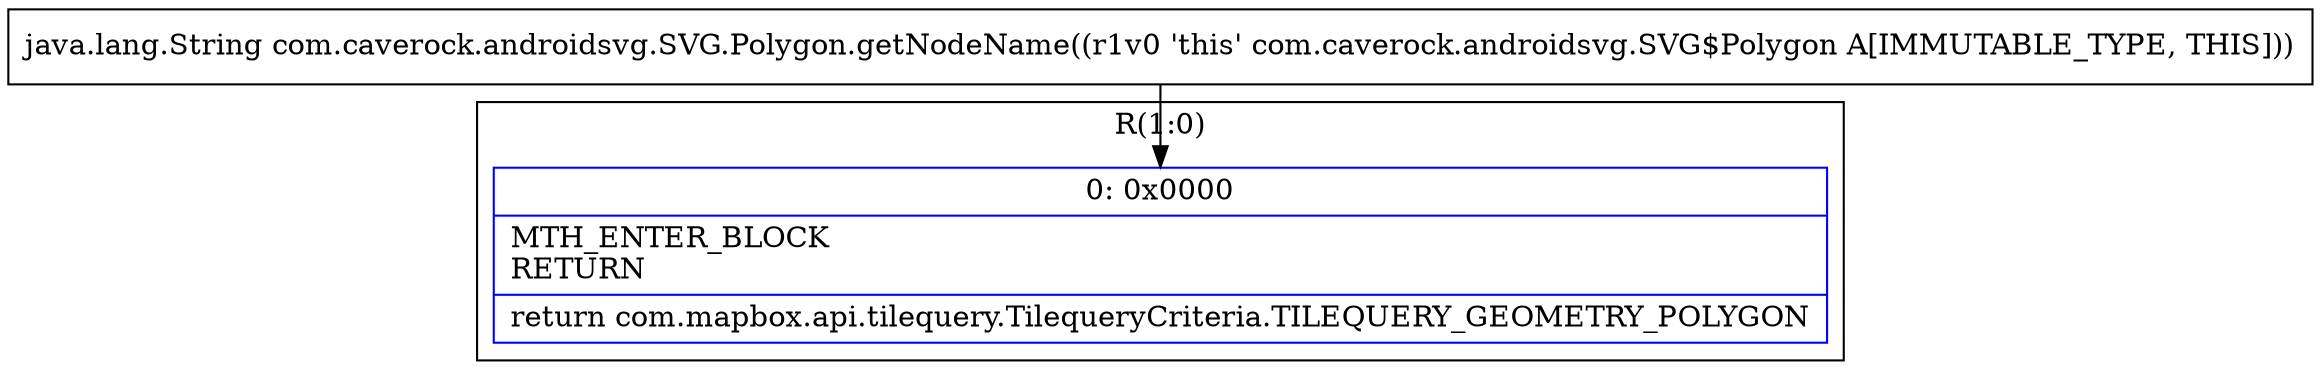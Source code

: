 digraph "CFG forcom.caverock.androidsvg.SVG.Polygon.getNodeName()Ljava\/lang\/String;" {
subgraph cluster_Region_1725798396 {
label = "R(1:0)";
node [shape=record,color=blue];
Node_0 [shape=record,label="{0\:\ 0x0000|MTH_ENTER_BLOCK\lRETURN\l|return com.mapbox.api.tilequery.TilequeryCriteria.TILEQUERY_GEOMETRY_POLYGON\l}"];
}
MethodNode[shape=record,label="{java.lang.String com.caverock.androidsvg.SVG.Polygon.getNodeName((r1v0 'this' com.caverock.androidsvg.SVG$Polygon A[IMMUTABLE_TYPE, THIS])) }"];
MethodNode -> Node_0;
}

